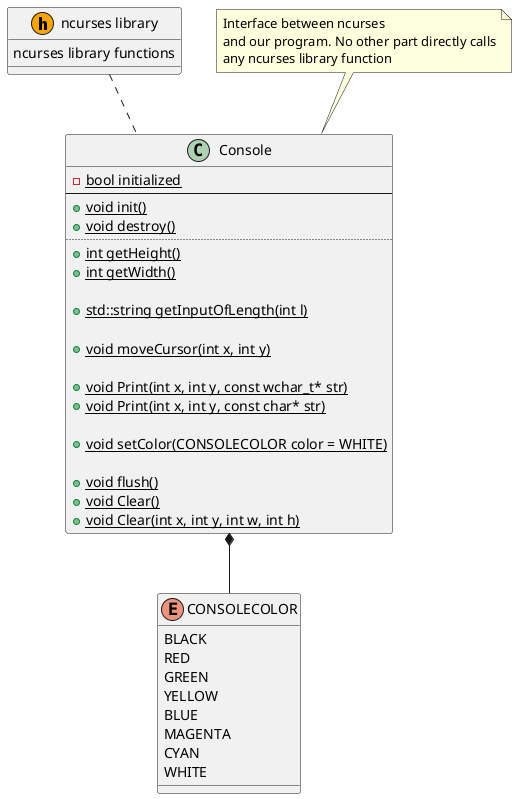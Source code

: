 @startuml Console

class "ncurses library" << (h,Orange) >> {
    ncurses library functions
}

class Console {
    - {static} bool initialized
    --
    + {static} void init()
    + {static} void destroy()
    ..
    + {static} int getHeight()
    + {static} int getWidth()

    + {static} std::string getInputOfLength(int l)

    + {static} void moveCursor(int x, int y)

    + {static} void Print(int x, int y, const wchar_t* str)
    + {static} void Print(int x, int y, const char* str)

    + {static} void setColor(CONSOLECOLOR color = WHITE)

    + {static} void flush()
    + {static} void Clear()
    + {static} void Clear(int x, int y, int w, int h)
}

note top of Console
Interface between ncurses
and our program. No other part directly calls
any ncurses library function
end note

"ncurses library" .. Console
Console *-- CONSOLECOLOR

enum CONSOLECOLOR {
    BLACK
    RED
    GREEN
    YELLOW
    BLUE
    MAGENTA
    CYAN
    WHITE
}
@enduml
